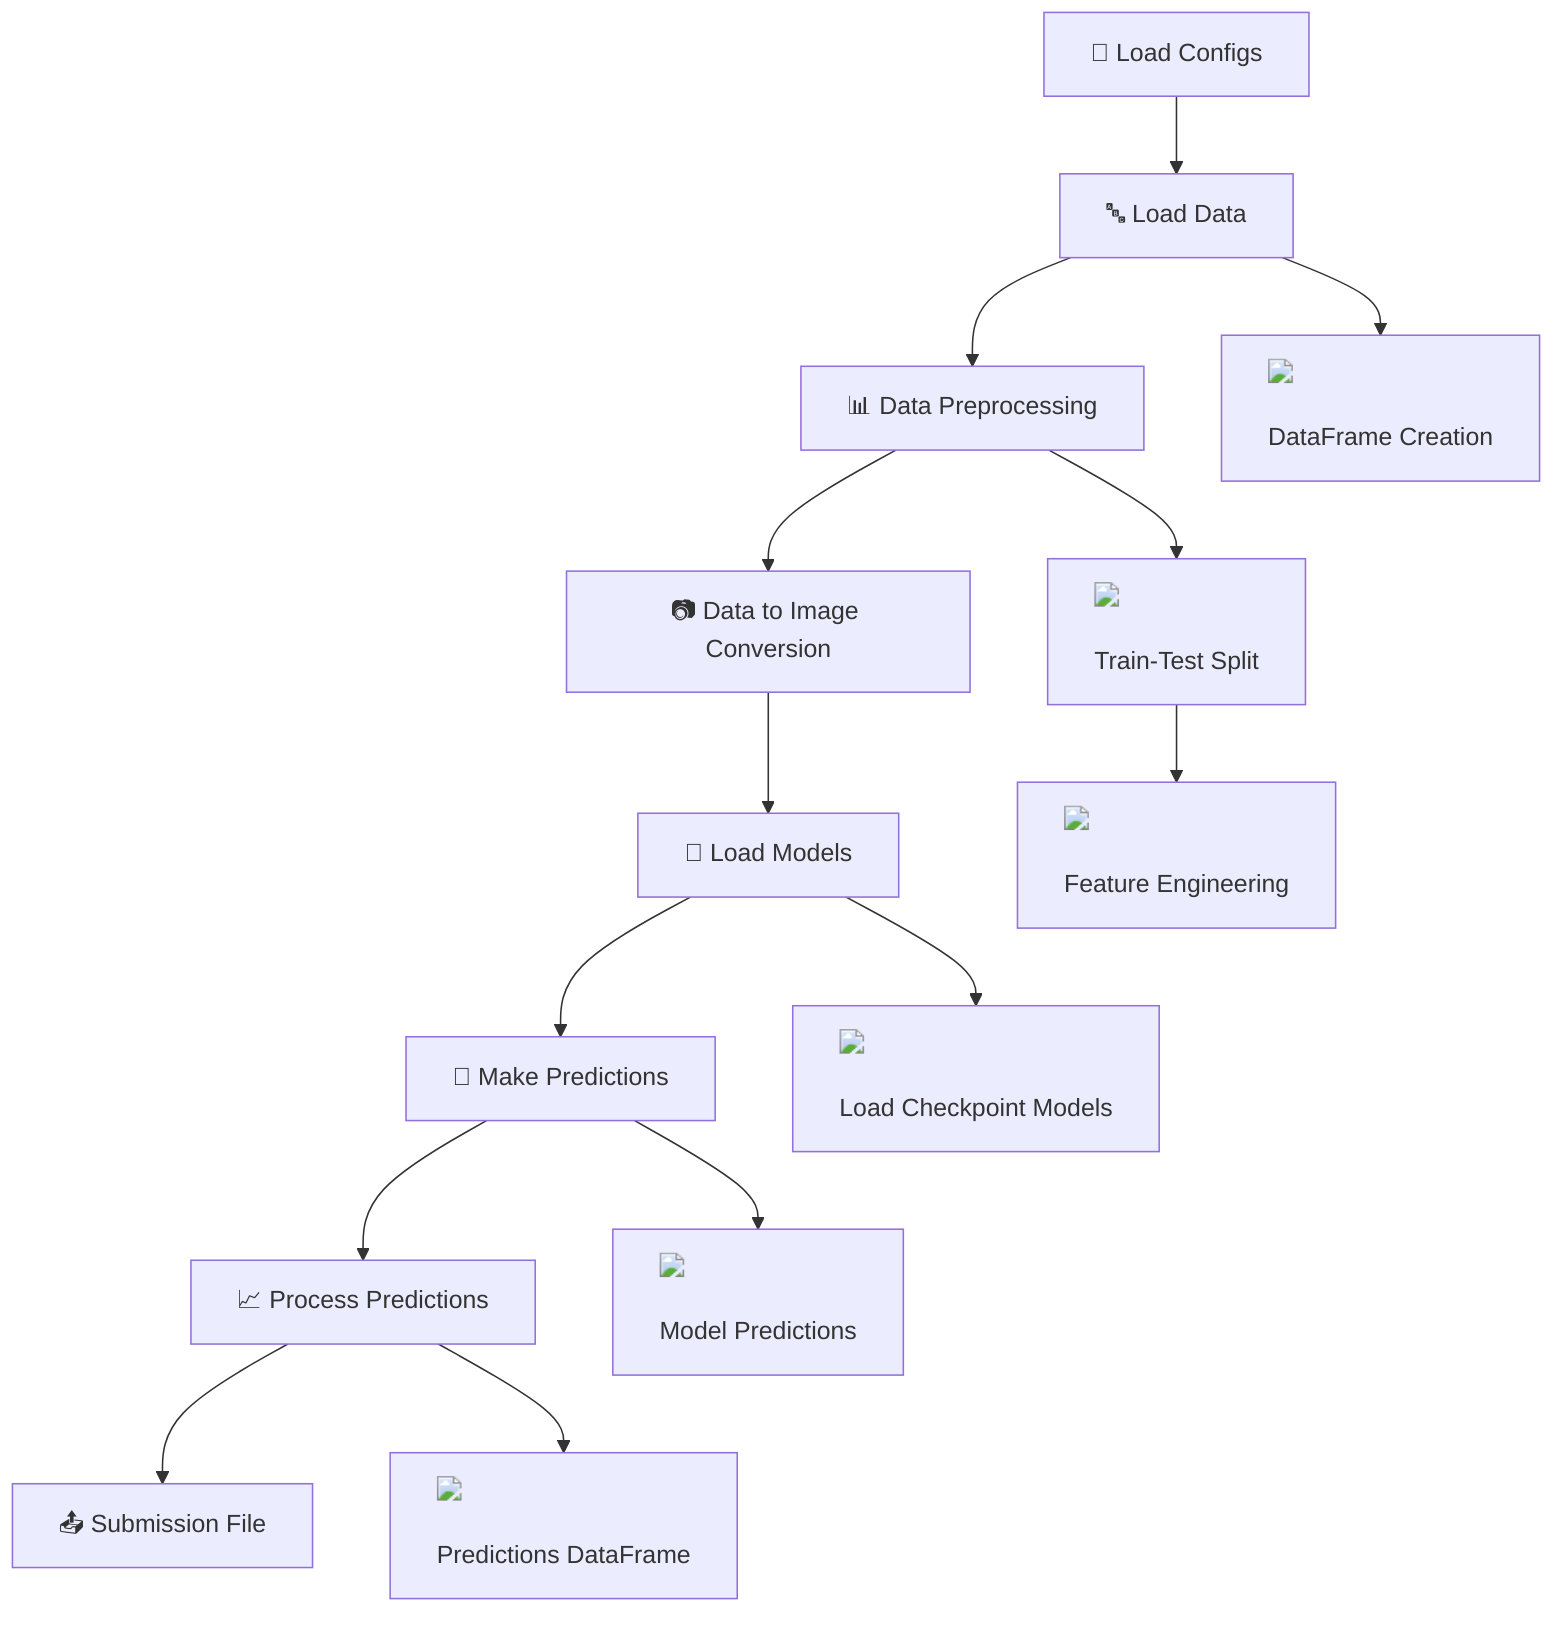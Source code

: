 graph TD;
    A["📂 Load Configs"] --> B["🔤 Load Data"];
    B --> C["📊 Data Preprocessing"];
    C --> D["📷 Data to Image Conversion"];
    D --> E["🤖 Load Models"];
    E --> F["🦜 Make Predictions"];
    F --> G["📈 Process Predictions"];
    G --> H["📤 Submission File"];
    
    B --> I["<img src='icons/table.svg'/> <br/> DataFrame Creation"];
    C --> J["<img src='icons/row_split.svg'/> <br/> Train-Test Split"];
    J --> K["<img src='icons/column_split.svg'/> <br/> Feature Engineering"];
    
    E --> L["<img src='icons/brain.svg'/> <br/> Load Checkpoint Models"];
    F --> M["<img src='dummy_plots/scatter_plot_template.svg'/> <br/> Model Predictions"];
    G --> N["<img src='dummy_plots/barplot_template.svg'/> <br/> Predictions DataFrame"];